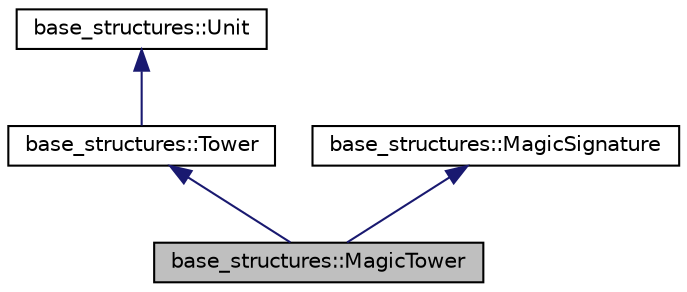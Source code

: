 digraph "base_structures::MagicTower"
{
  edge [fontname="Helvetica",fontsize="10",labelfontname="Helvetica",labelfontsize="10"];
  node [fontname="Helvetica",fontsize="10",shape=record];
  Node0 [label="base_structures::MagicTower",height=0.2,width=0.4,color="black", fillcolor="grey75", style="filled", fontcolor="black"];
  Node1 -> Node0 [dir="back",color="midnightblue",fontsize="10",style="solid",fontname="Helvetica"];
  Node1 [label="base_structures::Tower",height=0.2,width=0.4,color="black", fillcolor="white", style="filled",URL="$classbase__structures_1_1Tower.html",tooltip="Tower unit class. "];
  Node2 -> Node1 [dir="back",color="midnightblue",fontsize="10",style="solid",fontname="Helvetica"];
  Node2 [label="base_structures::Unit",height=0.2,width=0.4,color="black", fillcolor="white", style="filled",URL="$classbase__structures_1_1Unit.html",tooltip="Abstarct unit class. "];
  Node3 -> Node0 [dir="back",color="midnightblue",fontsize="10",style="solid",fontname="Helvetica"];
  Node3 [label="base_structures::MagicSignature",height=0.2,width=0.4,color="black", fillcolor="white", style="filled",URL="$classbase__structures_1_1MagicSignature.html",tooltip="Abstract class for magic units. "];
}
